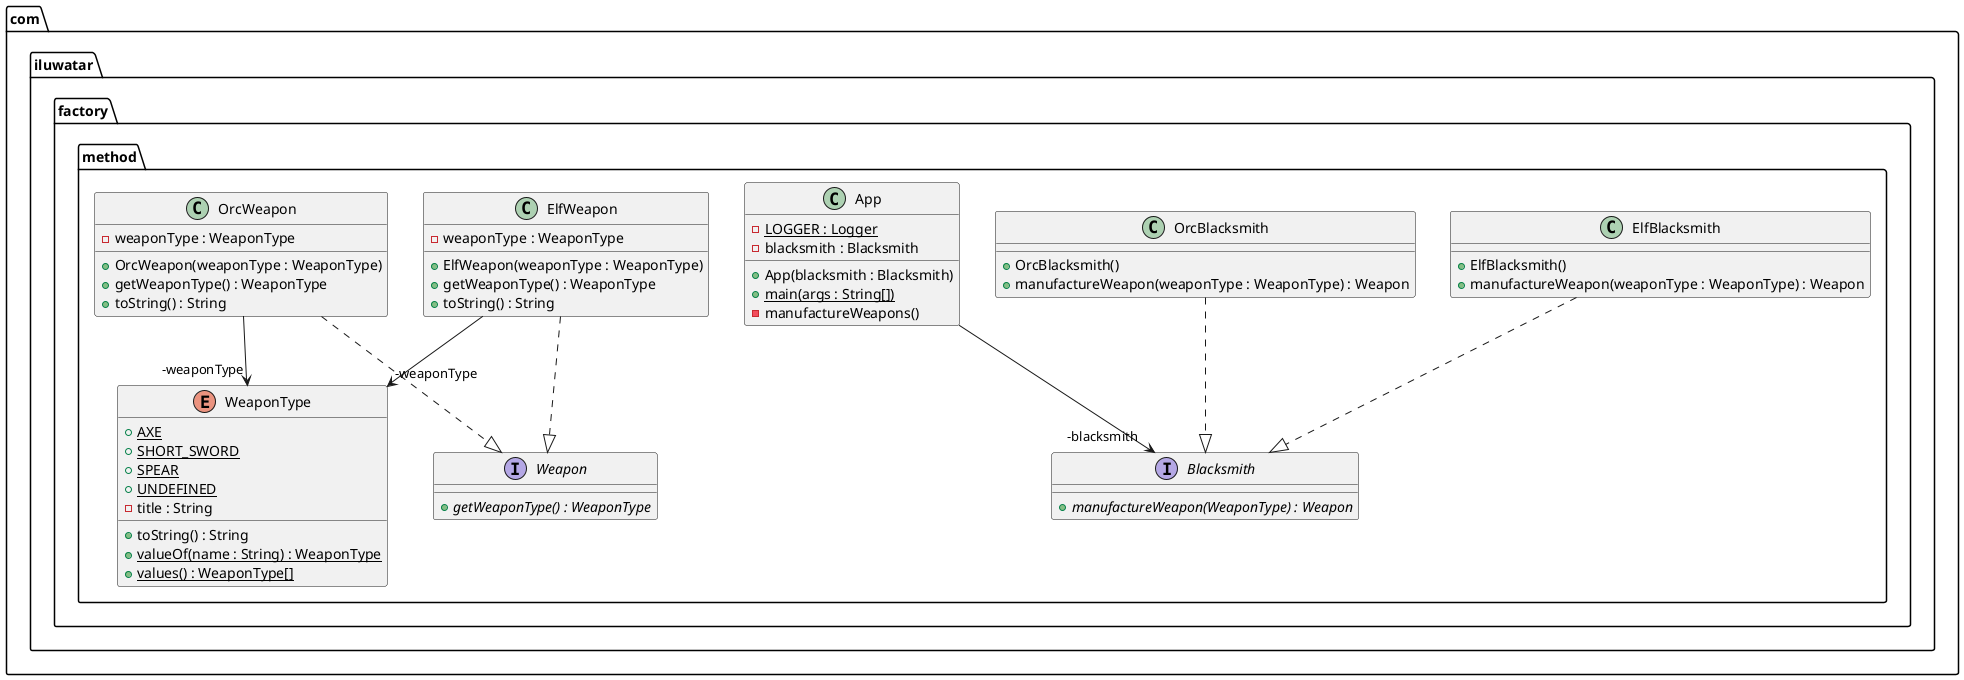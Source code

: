 @startuml
package com.iluwatar.factory.method {
  class App {
    - LOGGER : Logger {static}
    - blacksmith : Blacksmith
    + App(blacksmith : Blacksmith)
    + main(args : String[]) {static}
    - manufactureWeapons()
  }
  interface Blacksmith {
    + manufactureWeapon(WeaponType) : Weapon {abstract}
  }
  class ElfBlacksmith {
    + ElfBlacksmith()
    + manufactureWeapon(weaponType : WeaponType) : Weapon
  }
  class ElfWeapon {
    - weaponType : WeaponType
    + ElfWeapon(weaponType : WeaponType)
    + getWeaponType() : WeaponType
    + toString() : String
  }
  class OrcBlacksmith {
    + OrcBlacksmith()
    + manufactureWeapon(weaponType : WeaponType) : Weapon
  }
  class OrcWeapon {
    - weaponType : WeaponType
    + OrcWeapon(weaponType : WeaponType)
    + getWeaponType() : WeaponType
    + toString() : String
  }
  interface Weapon {
    + getWeaponType() : WeaponType {abstract}
  }
  enum WeaponType {
    + AXE {static}
    + SHORT_SWORD {static}
    + SPEAR {static}
    + UNDEFINED {static}
    - title : String
    + toString() : String
    + valueOf(name : String) : WeaponType {static}
    + values() : WeaponType[] {static}
  }
}
ElfWeapon -->  "-weaponType" WeaponType
OrcWeapon -->  "-weaponType" WeaponType
App -->  "-blacksmith" Blacksmith
ElfBlacksmith ..|> Blacksmith 
ElfWeapon ..|> Weapon 
OrcBlacksmith ..|> Blacksmith 
OrcWeapon ..|> Weapon 
@enduml